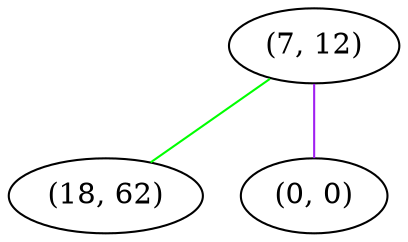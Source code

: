 graph "" {
"(7, 12)";
"(18, 62)";
"(0, 0)";
"(7, 12)" -- "(18, 62)"  [color=green, key=0, weight=2];
"(7, 12)" -- "(0, 0)"  [color=purple, key=0, weight=4];
}
